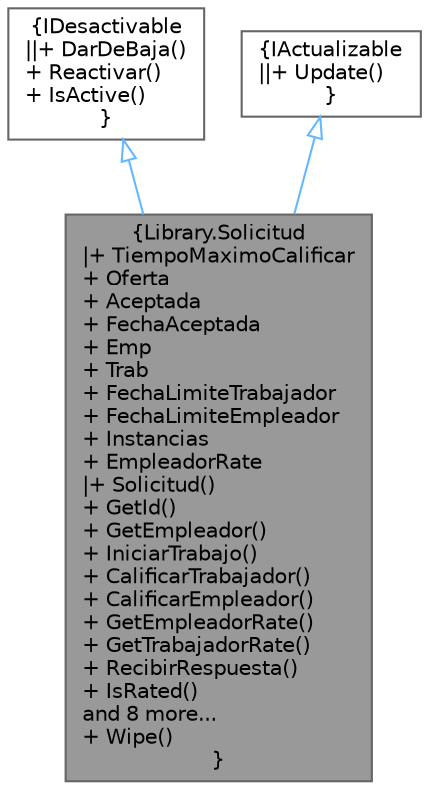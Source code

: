 digraph "Library.Solicitud"
{
 // INTERACTIVE_SVG=YES
 // LATEX_PDF_SIZE
  bgcolor="transparent";
  edge [fontname=Helvetica,fontsize=10,labelfontname=Helvetica,labelfontsize=10];
  node [fontname=Helvetica,fontsize=10,shape=box,height=0.2,width=0.4];
  Node1 [label="{Library.Solicitud\n|+ TiempoMaximoCalificar\l+ Oferta\l+ Aceptada\l+ FechaAceptada\l+ Emp\l+ Trab\l+ FechaLimiteTrabajador\l+ FechaLimiteEmpleador\l+ Instancias\l+ EmpleadorRate\l|+ Solicitud()\l+ GetId()\l+ GetEmpleador()\l+ IniciarTrabajo()\l+ CalificarTrabajador()\l+ CalificarEmpleador()\l+ GetEmpleadorRate()\l+ GetTrabajadorRate()\l+ RecibirRespuesta()\l+ IsRated()\land 8 more...\l+ Wipe()\l}",height=0.2,width=0.4,color="gray40", fillcolor="grey60", style="filled", fontcolor="black",tooltip="Clase Solicitud para iniciar una OfertaDeServicio"];
  Node2 -> Node1 [dir="back",color="steelblue1",style="solid",arrowtail="onormal"];
  Node2 [label="{IDesactivable\n||+ DarDeBaja()\l+ Reactivar()\l+ IsActive()\l}",height=0.2,width=0.4,color="gray40", fillcolor="white", style="filled",URL="$interfaceLibrary_1_1IDesactivable.html",tooltip="Interfaz para el manejo de actividad de un usuario, una categoría, etc."];
  Node3 -> Node1 [dir="back",color="steelblue1",style="solid",arrowtail="onormal"];
  Node3 [label="{IActualizable\n||+ Update()\l}",height=0.2,width=0.4,color="gray40", fillcolor="white", style="filled",URL="$interfaceLibrary_1_1IActualizable.html",tooltip="Interfaz para actualizar una fecha"];
}
